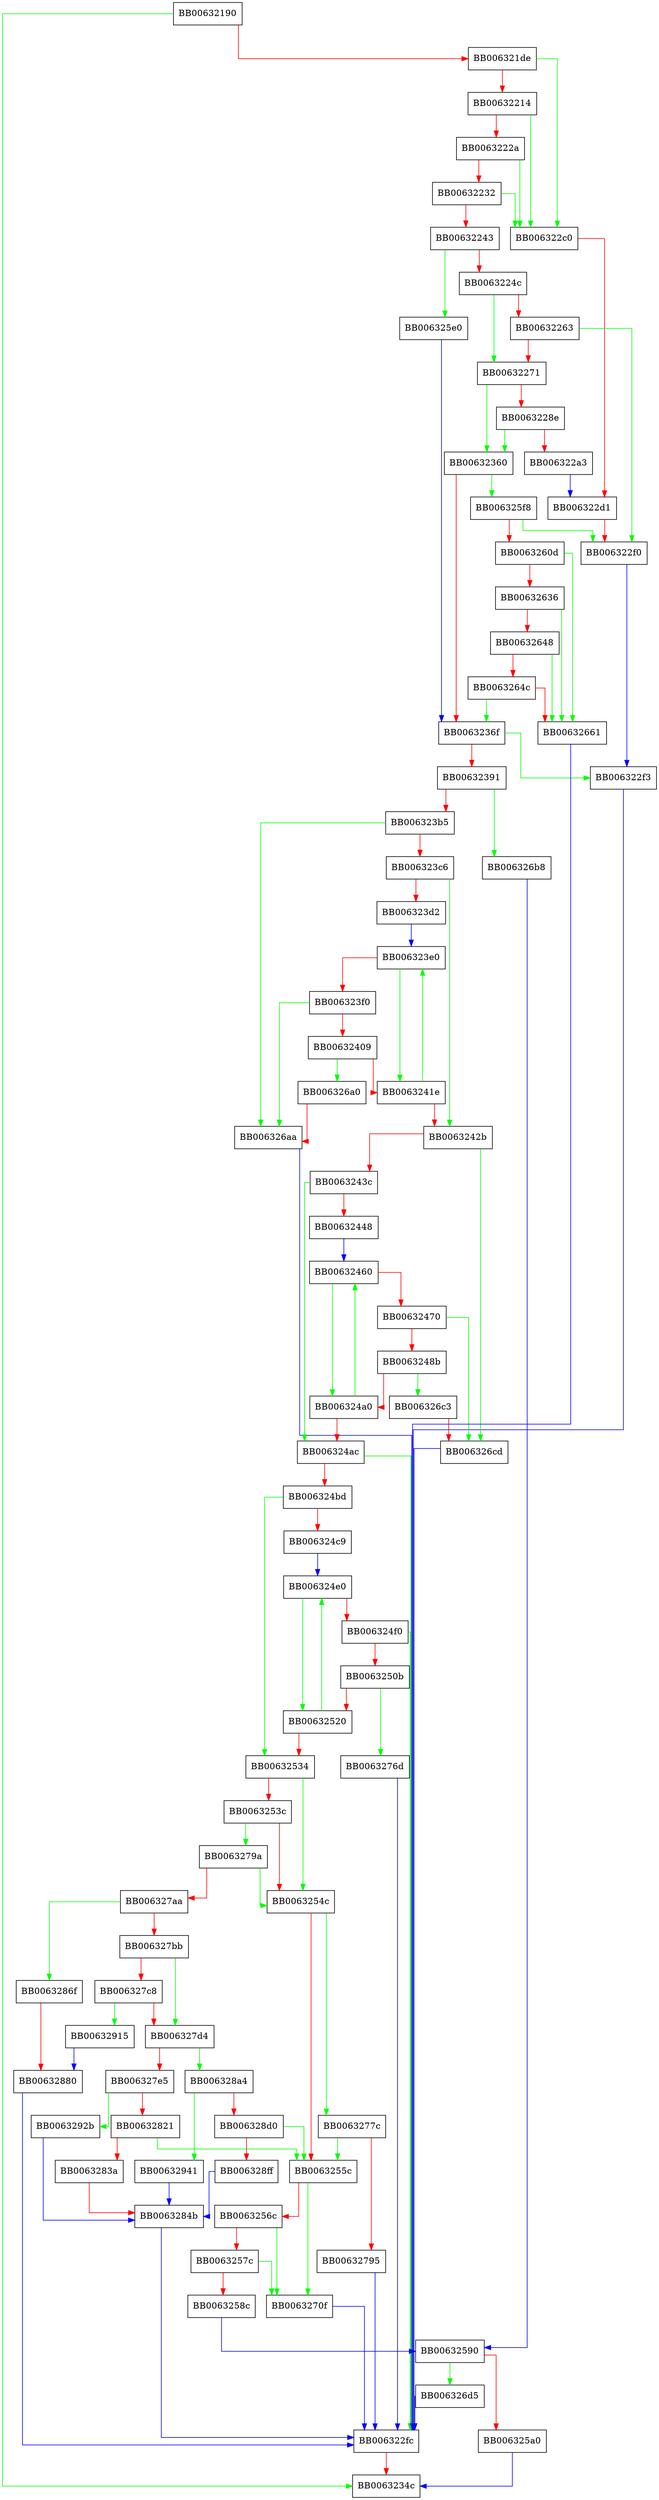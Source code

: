 digraph ossl_rsa_fromdata {
  node [shape="box"];
  graph [splines=ortho];
  BB00632190 -> BB0063234c [color="green"];
  BB00632190 -> BB006321de [color="red"];
  BB006321de -> BB006322c0 [color="green"];
  BB006321de -> BB00632214 [color="red"];
  BB00632214 -> BB006322c0 [color="green"];
  BB00632214 -> BB0063222a [color="red"];
  BB0063222a -> BB006322c0 [color="green"];
  BB0063222a -> BB00632232 [color="red"];
  BB00632232 -> BB006322c0 [color="green"];
  BB00632232 -> BB00632243 [color="red"];
  BB00632243 -> BB006325e0 [color="green"];
  BB00632243 -> BB0063224c [color="red"];
  BB0063224c -> BB00632271 [color="green"];
  BB0063224c -> BB00632263 [color="red"];
  BB00632263 -> BB006322f0 [color="green"];
  BB00632263 -> BB00632271 [color="red"];
  BB00632271 -> BB00632360 [color="green"];
  BB00632271 -> BB0063228e [color="red"];
  BB0063228e -> BB00632360 [color="green"];
  BB0063228e -> BB006322a3 [color="red"];
  BB006322a3 -> BB006322d1 [color="blue"];
  BB006322c0 -> BB006322d1 [color="red"];
  BB006322d1 -> BB006322f0 [color="red"];
  BB006322f0 -> BB006322f3 [color="blue"];
  BB006322f3 -> BB006322fc [color="blue"];
  BB006322fc -> BB0063234c [color="red"];
  BB00632360 -> BB006325f8 [color="green"];
  BB00632360 -> BB0063236f [color="red"];
  BB0063236f -> BB006322f3 [color="green"];
  BB0063236f -> BB00632391 [color="red"];
  BB00632391 -> BB006326b8 [color="green"];
  BB00632391 -> BB006323b5 [color="red"];
  BB006323b5 -> BB006326aa [color="green"];
  BB006323b5 -> BB006323c6 [color="red"];
  BB006323c6 -> BB0063242b [color="green"];
  BB006323c6 -> BB006323d2 [color="red"];
  BB006323d2 -> BB006323e0 [color="blue"];
  BB006323e0 -> BB0063241e [color="green"];
  BB006323e0 -> BB006323f0 [color="red"];
  BB006323f0 -> BB006326aa [color="green"];
  BB006323f0 -> BB00632409 [color="red"];
  BB00632409 -> BB006326a0 [color="green"];
  BB00632409 -> BB0063241e [color="red"];
  BB0063241e -> BB006323e0 [color="green"];
  BB0063241e -> BB0063242b [color="red"];
  BB0063242b -> BB006326cd [color="green"];
  BB0063242b -> BB0063243c [color="red"];
  BB0063243c -> BB006324ac [color="green"];
  BB0063243c -> BB00632448 [color="red"];
  BB00632448 -> BB00632460 [color="blue"];
  BB00632460 -> BB006324a0 [color="green"];
  BB00632460 -> BB00632470 [color="red"];
  BB00632470 -> BB006326cd [color="green"];
  BB00632470 -> BB0063248b [color="red"];
  BB0063248b -> BB006326c3 [color="green"];
  BB0063248b -> BB006324a0 [color="red"];
  BB006324a0 -> BB00632460 [color="green"];
  BB006324a0 -> BB006324ac [color="red"];
  BB006324ac -> BB006322fc [color="green"];
  BB006324ac -> BB006324bd [color="red"];
  BB006324bd -> BB00632534 [color="green"];
  BB006324bd -> BB006324c9 [color="red"];
  BB006324c9 -> BB006324e0 [color="blue"];
  BB006324e0 -> BB00632520 [color="green"];
  BB006324e0 -> BB006324f0 [color="red"];
  BB006324f0 -> BB006322fc [color="green"];
  BB006324f0 -> BB0063250b [color="red"];
  BB0063250b -> BB0063276d [color="green"];
  BB0063250b -> BB00632520 [color="red"];
  BB00632520 -> BB006324e0 [color="green"];
  BB00632520 -> BB00632534 [color="red"];
  BB00632534 -> BB0063254c [color="green"];
  BB00632534 -> BB0063253c [color="red"];
  BB0063253c -> BB0063279a [color="green"];
  BB0063253c -> BB0063254c [color="red"];
  BB0063254c -> BB0063277c [color="green"];
  BB0063254c -> BB0063255c [color="red"];
  BB0063255c -> BB0063270f [color="green"];
  BB0063255c -> BB0063256c [color="red"];
  BB0063256c -> BB0063270f [color="green"];
  BB0063256c -> BB0063257c [color="red"];
  BB0063257c -> BB0063270f [color="green"];
  BB0063257c -> BB0063258c [color="red"];
  BB0063258c -> BB00632590 [color="blue"];
  BB00632590 -> BB006326d5 [color="green"];
  BB00632590 -> BB006325a0 [color="red"];
  BB006325a0 -> BB0063234c [color="blue"];
  BB006325e0 -> BB0063236f [color="blue"];
  BB006325f8 -> BB006322f0 [color="green"];
  BB006325f8 -> BB0063260d [color="red"];
  BB0063260d -> BB00632661 [color="green"];
  BB0063260d -> BB00632636 [color="red"];
  BB00632636 -> BB00632661 [color="green"];
  BB00632636 -> BB00632648 [color="red"];
  BB00632648 -> BB00632661 [color="green"];
  BB00632648 -> BB0063264c [color="red"];
  BB0063264c -> BB0063236f [color="green"];
  BB0063264c -> BB00632661 [color="red"];
  BB00632661 -> BB006322fc [color="blue"];
  BB006326a0 -> BB006326aa [color="red"];
  BB006326aa -> BB006322fc [color="blue"];
  BB006326b8 -> BB00632590 [color="blue"];
  BB006326c3 -> BB006326cd [color="red"];
  BB006326cd -> BB006322fc [color="blue"];
  BB006326d5 -> BB006322fc [color="blue"];
  BB0063270f -> BB006322fc [color="blue"];
  BB0063276d -> BB006322fc [color="blue"];
  BB0063277c -> BB0063255c [color="green"];
  BB0063277c -> BB00632795 [color="red"];
  BB00632795 -> BB006322fc [color="blue"];
  BB0063279a -> BB0063254c [color="green"];
  BB0063279a -> BB006327aa [color="red"];
  BB006327aa -> BB0063286f [color="green"];
  BB006327aa -> BB006327bb [color="red"];
  BB006327bb -> BB006327d4 [color="green"];
  BB006327bb -> BB006327c8 [color="red"];
  BB006327c8 -> BB00632915 [color="green"];
  BB006327c8 -> BB006327d4 [color="red"];
  BB006327d4 -> BB006328a4 [color="green"];
  BB006327d4 -> BB006327e5 [color="red"];
  BB006327e5 -> BB0063292b [color="green"];
  BB006327e5 -> BB00632821 [color="red"];
  BB00632821 -> BB0063255c [color="green"];
  BB00632821 -> BB0063283a [color="red"];
  BB0063283a -> BB0063284b [color="red"];
  BB0063284b -> BB006322fc [color="blue"];
  BB0063286f -> BB00632880 [color="red"];
  BB00632880 -> BB006322fc [color="blue"];
  BB006328a4 -> BB00632941 [color="green"];
  BB006328a4 -> BB006328d0 [color="red"];
  BB006328d0 -> BB0063255c [color="green"];
  BB006328d0 -> BB006328ff [color="red"];
  BB006328ff -> BB0063284b [color="blue"];
  BB00632915 -> BB00632880 [color="blue"];
  BB0063292b -> BB0063284b [color="blue"];
  BB00632941 -> BB0063284b [color="blue"];
}